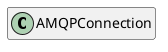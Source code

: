 @startuml
set namespaceSeparator \\
hide members
hide << alias >> circle

class AMQPConnection
@enduml
